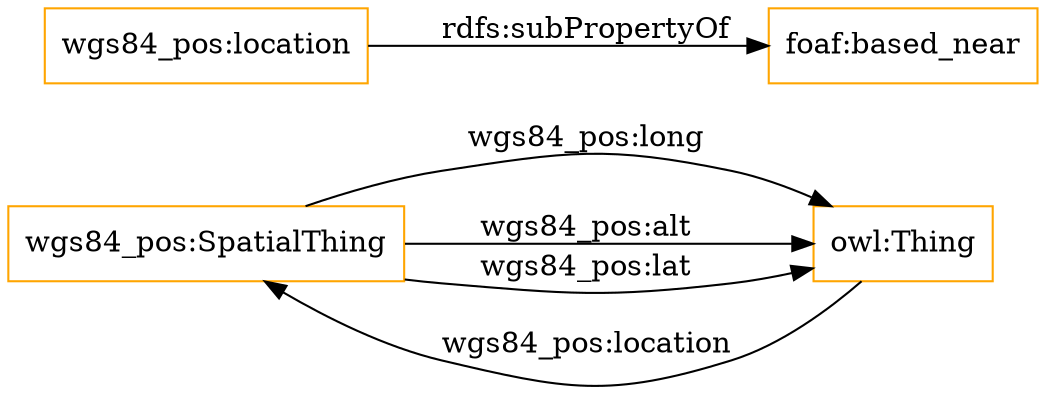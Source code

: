 digraph ar2dtool_diagram { 
rankdir=LR;
size="1501"
node [shape = rectangle, color="orange"]; "wgs84_pos:SpatialThing" ; /*classes style*/
	"wgs84_pos:location" -> "foaf:based_near" [ label = "rdfs:subPropertyOf" ];
	"owl:Thing" -> "wgs84_pos:SpatialThing" [ label = "wgs84_pos:location" ];
	"wgs84_pos:SpatialThing" -> "owl:Thing" [ label = "wgs84_pos:long" ];
	"wgs84_pos:SpatialThing" -> "owl:Thing" [ label = "wgs84_pos:alt" ];
	"wgs84_pos:SpatialThing" -> "owl:Thing" [ label = "wgs84_pos:lat" ];

}
